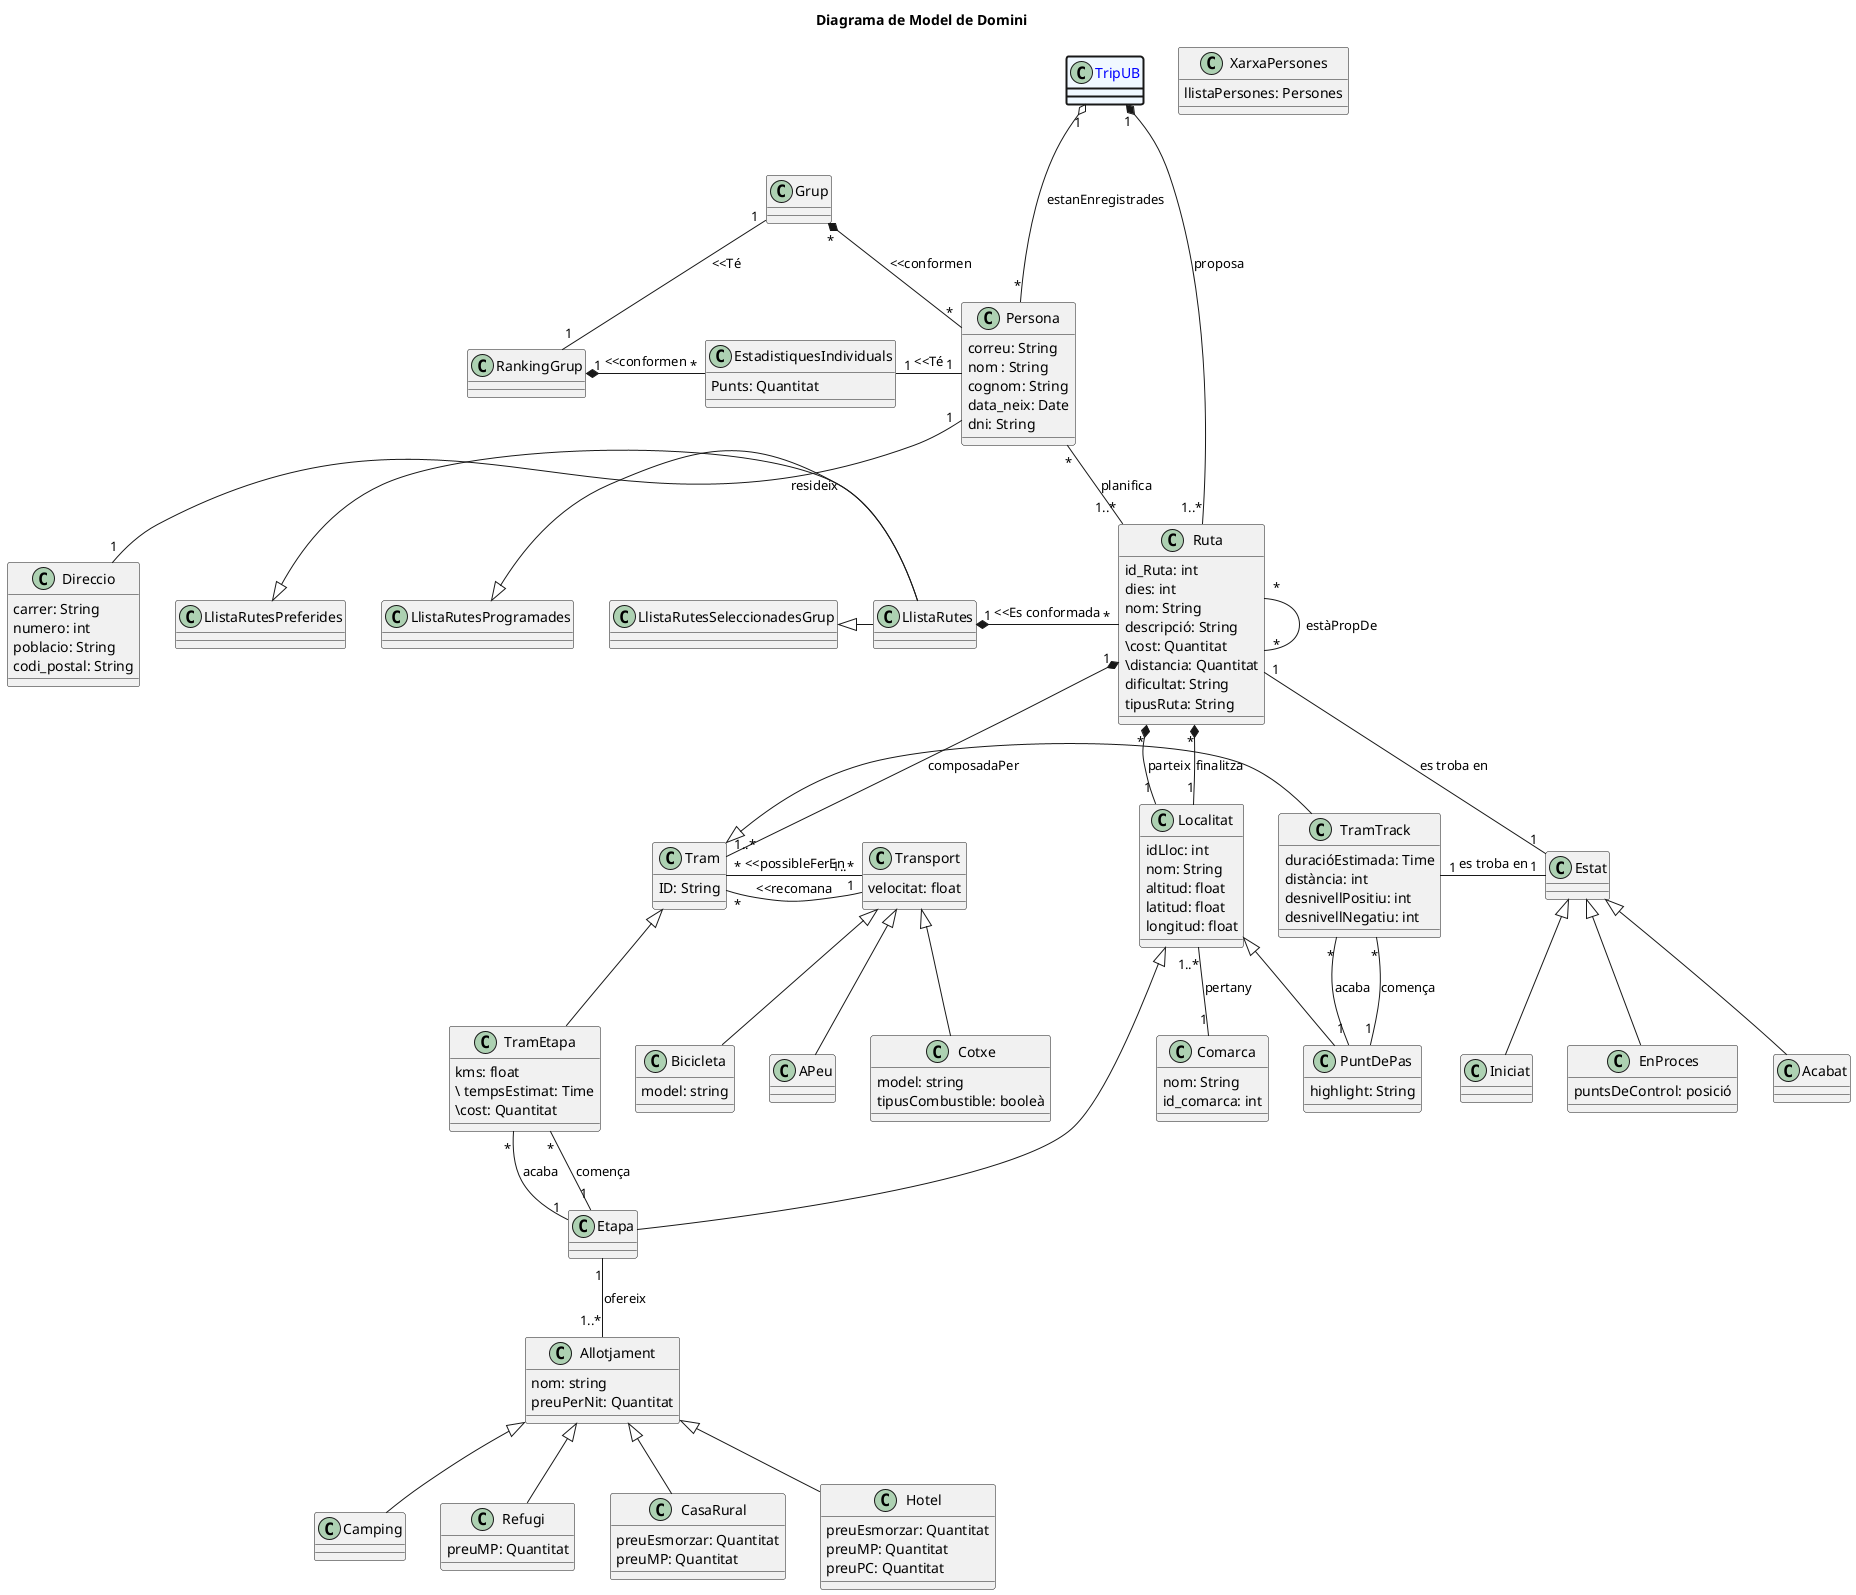 
@startuml
skinparam classAttributeIconSize 0
title Diagrama de Model de Domini



TripUB "1" o--- "*" Persona: estanEnregistrades
TripUB "1"*--- "1..*" Ruta : proposa

Ruta "*" *-- "1" Localitat : parteix
Ruta "*" *-- "1" Localitat : finalitza


Ruta "1" *-- "1..*" Tram : composadaPer
Tram "*" -left- "1" Transport: <<recomana
Tram "*" -left- "1..*" Transport: <<possibleFerEn

Ruta "*" --"*" Ruta: estàPropDe

Transport <|-- Cotxe
Transport <|-- Bicicleta
Transport <|-- APeu

Tram <|-- TramEtapa
Tram <|-right- TramTrack

TramEtapa "*" -- "1" Etapa: comença
TramEtapa "*" -- "1" Etapa: acaba

Persona "1" -left- "1" EstadistiquesIndividuals: <<Té
EstadistiquesIndividuals "*" -left-* "1" RankingGrup: <<conformen
Grup "*" *-- "*" Persona: <<conformen
Grup "1" -down- "1" RankingGrup: <<Té

Localitat "1..*" --"1" Comarca: pertany

Localitat <|-- Etapa
Localitat <|-right-- PuntDePas

Etapa "1" -- "1..*" Allotjament: ofereix
Allotjament <|-- Camping
Allotjament <|-- Refugi
Allotjament <|-- CasaRural
Allotjament <|-- Hotel


TramTrack "*" -- "1" PuntDePas: comença
TramTrack "*" -- "1" PuntDePas: acaba

Persona "*" -- "1..*" Ruta : planifica
Persona "1" -- "1" Direccio : resideix

Ruta "1" -right- "1" Estat: es troba en
TramTrack"1" -right- "1" Estat: es troba en
Estat <|-down- Iniciat
Estat <|-down- EnProces
Estat <|-down- Acabat

LlistaRutes"1" *-right- "*" Ruta: <<Es conformada
LlistaRutesPreferides <|-right- LlistaRutes
LlistaRutesProgramades <|-right- LlistaRutes
LlistaRutesSeleccionadesGrup <|-right- LlistaRutes


class TripUB #aliceblue;line.bold;text:blue{
}

class Persona  {
 correu: String
 nom : String
 cognom: String
 data_neix: Date
 dni: String
}

class XarxaPersones {
 llistaPersones: Persones
}

class Direccio {
 carrer: String
 numero: int
 poblacio: String
 codi_postal: String
}

class Tram  {
ID: String
}


class Ruta  {
 id_Ruta: int
 dies: int
 nom: String
 descripció: String
 \cost: Quantitat
 \distancia: Quantitat
 dificultat: String
 tipusRuta: String
}

class TramEtapa   {
kms: float
\ tempsEstimat: Time
\cost: Quantitat
}


class TramTrack  {
duracióEstimada: Time
distància: int
desnivellPositiu: int
desnivellNegatiu: int
}



class Localitat   {
 idLloc: int
 nom: String
 altitud: float
 latitud: float
 longitud: float
}
class Comarca  {
 nom: String
 id_comarca: int
}

class PuntDePas {
 highlight: String
}

class Etapa  {
}

class Allotjament {
nom: string
preuPerNit: Quantitat
}

class Hotel {
preuEsmorzar: Quantitat
preuMP: Quantitat
preuPC: Quantitat
}

class CasaRural {
preuEsmorzar: Quantitat
preuMP: Quantitat
}

class Camping {
}

class Refugi {
preuMP: Quantitat
}


class Transport  {
velocitat: float
}

class Cotxe  {
model: string
tipusCombustible: booleà
}

class Bicicleta  {
model: string

}

class APeu   {
}

class RankingGrup  {
}

class EstadistiquesIndividuals {
Punts: Quantitat
}

class Estat {
}

class Iniciat {
}

class EnProces {
puntsDeControl: posició
}

class Acabat {
}

class LlistaRutes {
}

class LlistaRutesProgramades {
}

class LlistaRutesSeleccionadesGrup {
}

class LlistaRutesPreferides {
}

class Grup {
}


@enduml
